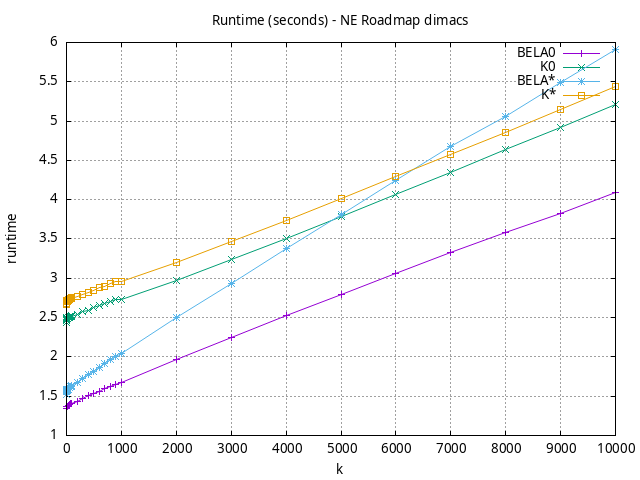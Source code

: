 #!/usr/bin/gnuplot
# -*- coding: utf-8 -*-
#
# results/roadmap/dimacs/NE/USA-road-d.NE.mixed.runtime.gnuplot
#
# Started on 01/09/2024 14:44:18
# Author: Carlos Linares López
set grid
set xlabel "k"
set ylabel "runtime"

set title "Runtime (seconds) - NE Roadmap dimacs"

set terminal png enhanced font "Ariel,10"
set output 'USA-road-d.NE.mixed.runtime.png'

plot "-" title "BELA0"      with linesp, "-" title "K0"      with linesp, "-" title "BELA*"      with linesp, "-" title "K*"      with linesp

	1 1.3404902100000005
	2 1.36841838
	3 1.3677584899999997
	4 1.3655060400000003
	5 1.3675718000000001
	6 1.36650044
	7 1.36956655
	8 1.3690550799999999
	9 1.3691009700000003
	10 1.3704710999999998
	20 1.3731500399999998
	30 1.3757637699999998
	40 1.3835214499999995
	50 1.3950020500000002
	60 1.3968856099999996
	70 1.4015171499999997
	80 1.4047156499999998
	90 1.40417689
	100 1.40721546
	200 1.4356404900000002
	300 1.47151834
	400 1.5055371100000001
	500 1.5337401099999997
	600 1.56255062
	700 1.59355041
	800 1.62414946
	900 1.6544684200000004
	1000 1.6780904899999998
	2000 1.9656057200000001
	3000 2.2464671000000003
	4000 2.5221625
	5000 2.7910865700000005
	6000 3.06162536
	7000 3.3255528300000003
	8000 3.5765816500000005
	9000 3.82411283
	10000 4.08663953
end
	1 2.44369074
	2 2.4682581500000005
	3 2.4773792500000003
	4 2.4832002799999997
	5 2.4854558499999997
	6 2.4893795499999998
	7 2.4895352500000003
	8 2.49297966
	9 2.49706543
	10 2.4829156400000003
	20 2.48988169
	30 2.4964563900000005
	40 2.49998573
	50 2.5041397599999997
	60 2.50805436
	70 2.51225079
	80 2.51775367
	90 2.5230209100000005
	100 2.5154472100000005
	200 2.5420962200000004
	300 2.57226312
	400 2.5959917099999994
	500 2.6223484200000002
	600 2.6482327100000003
	700 2.67729731
	800 2.70114621
	900 2.7276671300000004
	1000 2.7335960000000012
	2000 2.9766253600000003
	3000 3.23426804
	4000 3.5032208600000003
	5000 3.78655895
	6000 4.06165811
	7000 4.3421127
	8000 4.63580022
	9000 4.9187231
	10000 5.21047488
end
	1 1.5259210200000002
	2 1.55760573
	3 1.5603366500000004
	4 1.5556884900000003
	5 1.5669789500000002
	6 1.5694761200000003
	7 1.5726725199999998
	8 1.57233812
	9 1.57934388
	10 1.58281164
	20 1.5779010199999999
	30 1.5832773100000004
	40 1.5882512100000001
	50 1.60695118
	60 1.6133865799999998
	70 1.6190068299999998
	80 1.6265137299999999
	90 1.6276153599999994
	100 1.63063522
	200 1.68049908
	300 1.7295252499999998
	400 1.7710273099999998
	500 1.8191314299999999
	600 1.86596065
	700 1.9129577700000004
	800 1.9630219300000002
	900 2.00841243
	1000 2.0479393399999997
	2000 2.4965431799999998
	3000 2.9389710199999994
	4000 3.37914713
	5000 3.811488910000001
	6000 4.247221639999999
	7000 4.6764141
	8000 5.0609109
	9000 5.4857971
	10000 5.9120916
end
	1 2.6649727599999995
	2 2.68383595
	3 2.7000214899999997
	4 2.7035506099999993
	5 2.70806004
	6 2.71148919
	7 2.71583966
	8 2.7192447100000003
	9 2.72022383
	10 2.7074309
	20 2.7161406999999995
	30 2.71820193
	40 2.7254801999999994
	50 2.72707288
	60 2.73469737
	70 2.7412683200000005
	80 2.7477584499999996
	90 2.7498852799999995
	100 2.74154286
	200 2.7655950299999996
	300 2.79405111
	400 2.82293708
	500 2.8461966099999993
	600 2.8767224099999997
	700 2.9017245000000003
	800 2.9300239999999995
	900 2.95543402
	1000 2.9540120600000006
	2000 3.2016452199999996
	3000 3.4659005
	4000 3.7315723499999995
	5000 4.014654489999999
	6000 4.292250089999999
	7000 4.57855261
	8000 4.85978378
	9000 5.1500432499999995
	10000 5.442765349999999
end
